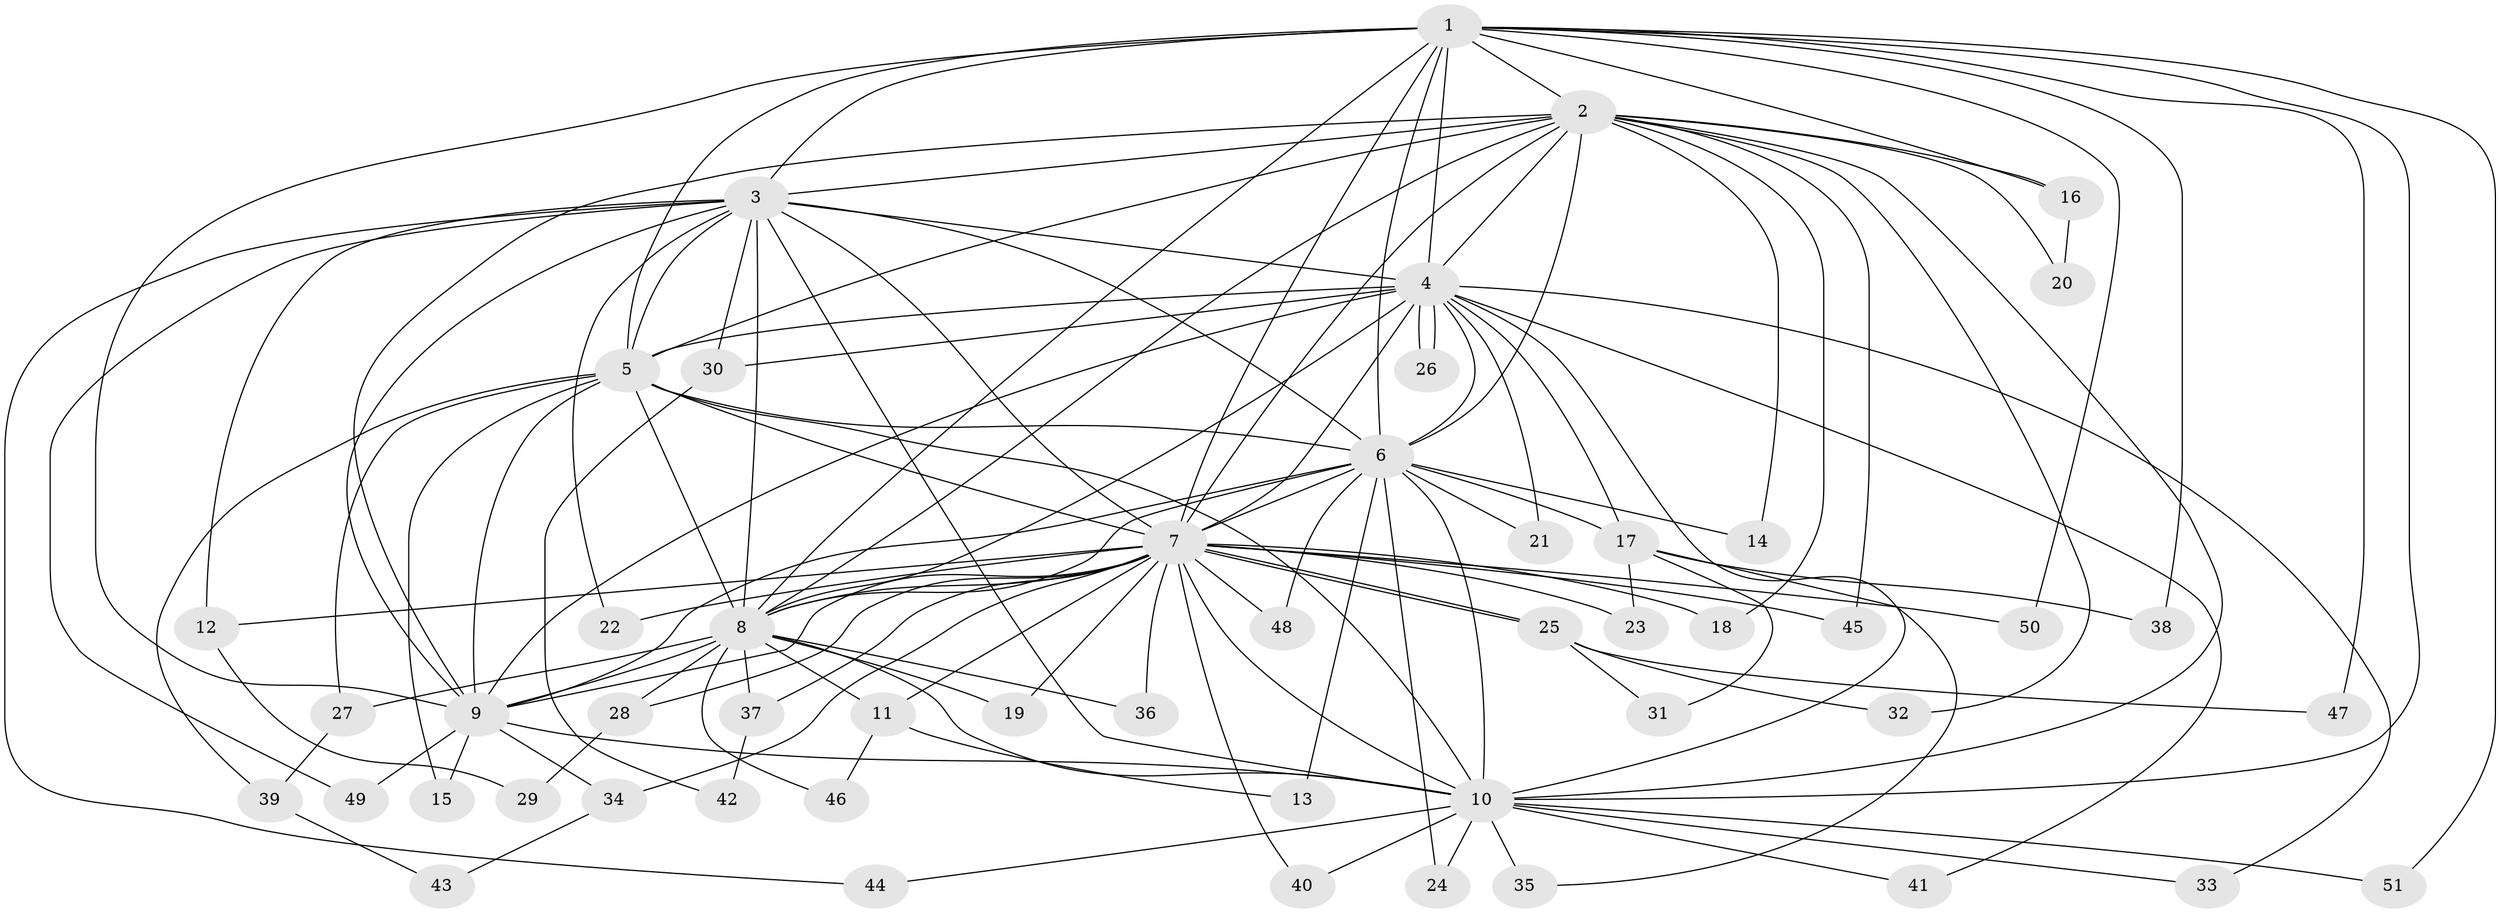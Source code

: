 // coarse degree distribution, {12: 0.08108108108108109, 11: 0.02702702702702703, 17: 0.02702702702702703, 10: 0.02702702702702703, 22: 0.02702702702702703, 16: 0.02702702702702703, 3: 0.16216216216216217, 2: 0.5405405405405406, 6: 0.02702702702702703, 5: 0.02702702702702703, 1: 0.02702702702702703}
// Generated by graph-tools (version 1.1) at 2025/41/03/06/25 10:41:40]
// undirected, 51 vertices, 127 edges
graph export_dot {
graph [start="1"]
  node [color=gray90,style=filled];
  1;
  2;
  3;
  4;
  5;
  6;
  7;
  8;
  9;
  10;
  11;
  12;
  13;
  14;
  15;
  16;
  17;
  18;
  19;
  20;
  21;
  22;
  23;
  24;
  25;
  26;
  27;
  28;
  29;
  30;
  31;
  32;
  33;
  34;
  35;
  36;
  37;
  38;
  39;
  40;
  41;
  42;
  43;
  44;
  45;
  46;
  47;
  48;
  49;
  50;
  51;
  1 -- 2;
  1 -- 3;
  1 -- 4;
  1 -- 5;
  1 -- 6;
  1 -- 7;
  1 -- 8;
  1 -- 9;
  1 -- 10;
  1 -- 16;
  1 -- 38;
  1 -- 47;
  1 -- 50;
  1 -- 51;
  2 -- 3;
  2 -- 4;
  2 -- 5;
  2 -- 6;
  2 -- 7;
  2 -- 8;
  2 -- 9;
  2 -- 10;
  2 -- 14;
  2 -- 16;
  2 -- 18;
  2 -- 20;
  2 -- 32;
  2 -- 45;
  3 -- 4;
  3 -- 5;
  3 -- 6;
  3 -- 7;
  3 -- 8;
  3 -- 9;
  3 -- 10;
  3 -- 12;
  3 -- 22;
  3 -- 30;
  3 -- 44;
  3 -- 49;
  4 -- 5;
  4 -- 6;
  4 -- 7;
  4 -- 8;
  4 -- 9;
  4 -- 10;
  4 -- 17;
  4 -- 21;
  4 -- 26;
  4 -- 26;
  4 -- 30;
  4 -- 33;
  4 -- 41;
  5 -- 6;
  5 -- 7;
  5 -- 8;
  5 -- 9;
  5 -- 10;
  5 -- 15;
  5 -- 27;
  5 -- 39;
  6 -- 7;
  6 -- 8;
  6 -- 9;
  6 -- 10;
  6 -- 13;
  6 -- 14;
  6 -- 17;
  6 -- 21;
  6 -- 24;
  6 -- 48;
  7 -- 8;
  7 -- 9;
  7 -- 10;
  7 -- 11;
  7 -- 12;
  7 -- 18;
  7 -- 19;
  7 -- 22;
  7 -- 23;
  7 -- 25;
  7 -- 25;
  7 -- 28;
  7 -- 34;
  7 -- 36;
  7 -- 37;
  7 -- 40;
  7 -- 45;
  7 -- 48;
  7 -- 50;
  8 -- 9;
  8 -- 10;
  8 -- 11;
  8 -- 19;
  8 -- 27;
  8 -- 28;
  8 -- 36;
  8 -- 37;
  8 -- 46;
  9 -- 10;
  9 -- 15;
  9 -- 34;
  9 -- 49;
  10 -- 24;
  10 -- 33;
  10 -- 35;
  10 -- 40;
  10 -- 41;
  10 -- 44;
  10 -- 51;
  11 -- 13;
  11 -- 46;
  12 -- 29;
  16 -- 20;
  17 -- 23;
  17 -- 31;
  17 -- 35;
  17 -- 38;
  25 -- 31;
  25 -- 32;
  25 -- 47;
  27 -- 39;
  28 -- 29;
  30 -- 42;
  34 -- 43;
  37 -- 42;
  39 -- 43;
}
